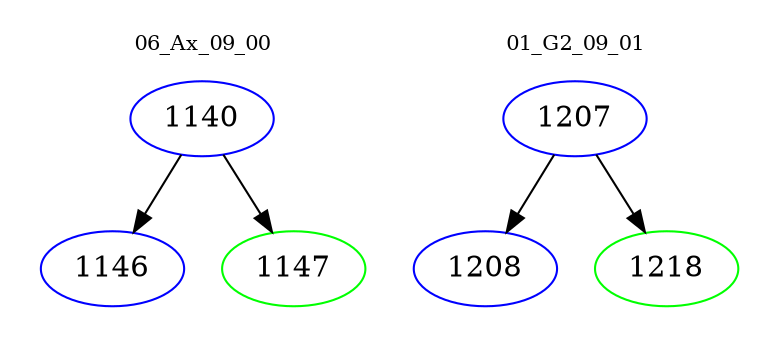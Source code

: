 digraph{
subgraph cluster_0 {
color = white
label = "06_Ax_09_00";
fontsize=10;
T0_1140 [label="1140", color="blue"]
T0_1140 -> T0_1146 [color="black"]
T0_1146 [label="1146", color="blue"]
T0_1140 -> T0_1147 [color="black"]
T0_1147 [label="1147", color="green"]
}
subgraph cluster_1 {
color = white
label = "01_G2_09_01";
fontsize=10;
T1_1207 [label="1207", color="blue"]
T1_1207 -> T1_1208 [color="black"]
T1_1208 [label="1208", color="blue"]
T1_1207 -> T1_1218 [color="black"]
T1_1218 [label="1218", color="green"]
}
}
